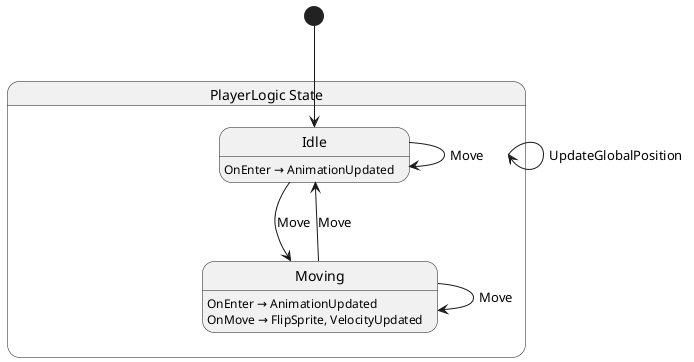 @startuml PlayerLogic
state "PlayerLogic State" as Nevergreen_PlayerLogic_State {
  state "Idle" as Nevergreen_PlayerLogic_State_Idle
  state "Moving" as Nevergreen_PlayerLogic_State_Moving
}

Nevergreen_PlayerLogic_State --> Nevergreen_PlayerLogic_State : UpdateGlobalPosition
Nevergreen_PlayerLogic_State_Idle --> Nevergreen_PlayerLogic_State_Idle : Move
Nevergreen_PlayerLogic_State_Idle --> Nevergreen_PlayerLogic_State_Moving : Move
Nevergreen_PlayerLogic_State_Moving --> Nevergreen_PlayerLogic_State_Idle : Move
Nevergreen_PlayerLogic_State_Moving --> Nevergreen_PlayerLogic_State_Moving : Move

Nevergreen_PlayerLogic_State_Idle : OnEnter → AnimationUpdated
Nevergreen_PlayerLogic_State_Moving : OnEnter → AnimationUpdated
Nevergreen_PlayerLogic_State_Moving : OnMove → FlipSprite, VelocityUpdated

[*] --> Nevergreen_PlayerLogic_State_Idle
@enduml